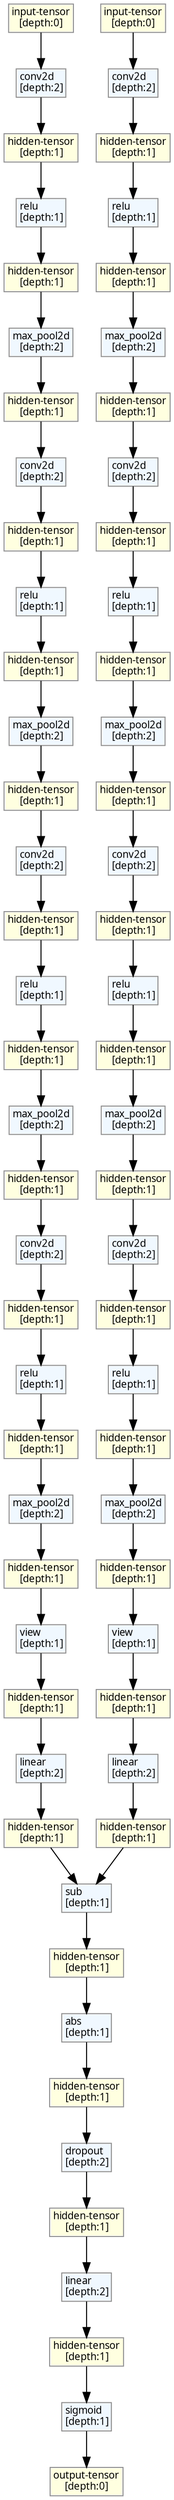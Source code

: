 strict digraph SiameseNets {
	graph [ordering=in rankdir=TB size="40.5,40.5"]
	node [align=left color="#909090" fillcolor="#ffffff90" fontname="Linux libertine" fontsize=10 height=0.2 margin=0 ranksep=0.1 shape=plaintext style=filled]
	edge [fontsize=10]
	0 [label=<
                    <TABLE BORDER="1" CELLBORDER="0"
                    CELLSPACING="0" CELLPADDING="2">
                        <TR>
                            <TD BGCOLOR="lightyellow" ALIGN="LEFT">input-tensor<BR ALIGN="LEFT"/>[depth:0]</TD>
                        </TR>
                        
                    </TABLE>>]
	1 [label=<
                    <TABLE BORDER="1" CELLBORDER="0"
                    CELLSPACING="0" CELLPADDING="2">
                        <TR>
                            <TD BGCOLOR="lightyellow" ALIGN="LEFT">input-tensor<BR ALIGN="LEFT"/>[depth:0]</TD>
                        </TR>
                        
                    </TABLE>>]
	2 [label=<
                    <TABLE BORDER="1" CELLBORDER="0"
                    CELLSPACING="0" CELLPADDING="2">
                        <TR>
                            <TD BGCOLOR="aliceblue" ALIGN="LEFT">conv2d<BR ALIGN="LEFT"/>[depth:2]</TD>
                        </TR>
                        
                    </TABLE>>]
	3 [label=<
                    <TABLE BORDER="1" CELLBORDER="0"
                    CELLSPACING="0" CELLPADDING="2">
                        <TR>
                            <TD BGCOLOR="lightyellow" ALIGN="LEFT">hidden-tensor<BR ALIGN="LEFT"/>[depth:1]</TD>
                        </TR>
                        
                    </TABLE>>]
	4 [label=<
                    <TABLE BORDER="1" CELLBORDER="0"
                    CELLSPACING="0" CELLPADDING="2">
                        <TR>
                            <TD BGCOLOR="aliceblue" ALIGN="LEFT">relu<BR ALIGN="LEFT"/>[depth:1]</TD>
                        </TR>
                        
                    </TABLE>>]
	5 [label=<
                    <TABLE BORDER="1" CELLBORDER="0"
                    CELLSPACING="0" CELLPADDING="2">
                        <TR>
                            <TD BGCOLOR="lightyellow" ALIGN="LEFT">hidden-tensor<BR ALIGN="LEFT"/>[depth:1]</TD>
                        </TR>
                        
                    </TABLE>>]
	6 [label=<
                    <TABLE BORDER="1" CELLBORDER="0"
                    CELLSPACING="0" CELLPADDING="2">
                        <TR>
                            <TD BGCOLOR="aliceblue" ALIGN="LEFT">max_pool2d<BR ALIGN="LEFT"/>[depth:2]</TD>
                        </TR>
                        
                    </TABLE>>]
	7 [label=<
                    <TABLE BORDER="1" CELLBORDER="0"
                    CELLSPACING="0" CELLPADDING="2">
                        <TR>
                            <TD BGCOLOR="lightyellow" ALIGN="LEFT">hidden-tensor<BR ALIGN="LEFT"/>[depth:1]</TD>
                        </TR>
                        
                    </TABLE>>]
	8 [label=<
                    <TABLE BORDER="1" CELLBORDER="0"
                    CELLSPACING="0" CELLPADDING="2">
                        <TR>
                            <TD BGCOLOR="aliceblue" ALIGN="LEFT">conv2d<BR ALIGN="LEFT"/>[depth:2]</TD>
                        </TR>
                        
                    </TABLE>>]
	9 [label=<
                    <TABLE BORDER="1" CELLBORDER="0"
                    CELLSPACING="0" CELLPADDING="2">
                        <TR>
                            <TD BGCOLOR="lightyellow" ALIGN="LEFT">hidden-tensor<BR ALIGN="LEFT"/>[depth:1]</TD>
                        </TR>
                        
                    </TABLE>>]
	10 [label=<
                    <TABLE BORDER="1" CELLBORDER="0"
                    CELLSPACING="0" CELLPADDING="2">
                        <TR>
                            <TD BGCOLOR="aliceblue" ALIGN="LEFT">relu<BR ALIGN="LEFT"/>[depth:1]</TD>
                        </TR>
                        
                    </TABLE>>]
	11 [label=<
                    <TABLE BORDER="1" CELLBORDER="0"
                    CELLSPACING="0" CELLPADDING="2">
                        <TR>
                            <TD BGCOLOR="lightyellow" ALIGN="LEFT">hidden-tensor<BR ALIGN="LEFT"/>[depth:1]</TD>
                        </TR>
                        
                    </TABLE>>]
	12 [label=<
                    <TABLE BORDER="1" CELLBORDER="0"
                    CELLSPACING="0" CELLPADDING="2">
                        <TR>
                            <TD BGCOLOR="aliceblue" ALIGN="LEFT">max_pool2d<BR ALIGN="LEFT"/>[depth:2]</TD>
                        </TR>
                        
                    </TABLE>>]
	13 [label=<
                    <TABLE BORDER="1" CELLBORDER="0"
                    CELLSPACING="0" CELLPADDING="2">
                        <TR>
                            <TD BGCOLOR="lightyellow" ALIGN="LEFT">hidden-tensor<BR ALIGN="LEFT"/>[depth:1]</TD>
                        </TR>
                        
                    </TABLE>>]
	14 [label=<
                    <TABLE BORDER="1" CELLBORDER="0"
                    CELLSPACING="0" CELLPADDING="2">
                        <TR>
                            <TD BGCOLOR="aliceblue" ALIGN="LEFT">conv2d<BR ALIGN="LEFT"/>[depth:2]</TD>
                        </TR>
                        
                    </TABLE>>]
	15 [label=<
                    <TABLE BORDER="1" CELLBORDER="0"
                    CELLSPACING="0" CELLPADDING="2">
                        <TR>
                            <TD BGCOLOR="lightyellow" ALIGN="LEFT">hidden-tensor<BR ALIGN="LEFT"/>[depth:1]</TD>
                        </TR>
                        
                    </TABLE>>]
	16 [label=<
                    <TABLE BORDER="1" CELLBORDER="0"
                    CELLSPACING="0" CELLPADDING="2">
                        <TR>
                            <TD BGCOLOR="aliceblue" ALIGN="LEFT">relu<BR ALIGN="LEFT"/>[depth:1]</TD>
                        </TR>
                        
                    </TABLE>>]
	17 [label=<
                    <TABLE BORDER="1" CELLBORDER="0"
                    CELLSPACING="0" CELLPADDING="2">
                        <TR>
                            <TD BGCOLOR="lightyellow" ALIGN="LEFT">hidden-tensor<BR ALIGN="LEFT"/>[depth:1]</TD>
                        </TR>
                        
                    </TABLE>>]
	18 [label=<
                    <TABLE BORDER="1" CELLBORDER="0"
                    CELLSPACING="0" CELLPADDING="2">
                        <TR>
                            <TD BGCOLOR="aliceblue" ALIGN="LEFT">max_pool2d<BR ALIGN="LEFT"/>[depth:2]</TD>
                        </TR>
                        
                    </TABLE>>]
	19 [label=<
                    <TABLE BORDER="1" CELLBORDER="0"
                    CELLSPACING="0" CELLPADDING="2">
                        <TR>
                            <TD BGCOLOR="lightyellow" ALIGN="LEFT">hidden-tensor<BR ALIGN="LEFT"/>[depth:1]</TD>
                        </TR>
                        
                    </TABLE>>]
	20 [label=<
                    <TABLE BORDER="1" CELLBORDER="0"
                    CELLSPACING="0" CELLPADDING="2">
                        <TR>
                            <TD BGCOLOR="aliceblue" ALIGN="LEFT">conv2d<BR ALIGN="LEFT"/>[depth:2]</TD>
                        </TR>
                        
                    </TABLE>>]
	21 [label=<
                    <TABLE BORDER="1" CELLBORDER="0"
                    CELLSPACING="0" CELLPADDING="2">
                        <TR>
                            <TD BGCOLOR="lightyellow" ALIGN="LEFT">hidden-tensor<BR ALIGN="LEFT"/>[depth:1]</TD>
                        </TR>
                        
                    </TABLE>>]
	22 [label=<
                    <TABLE BORDER="1" CELLBORDER="0"
                    CELLSPACING="0" CELLPADDING="2">
                        <TR>
                            <TD BGCOLOR="aliceblue" ALIGN="LEFT">relu<BR ALIGN="LEFT"/>[depth:1]</TD>
                        </TR>
                        
                    </TABLE>>]
	23 [label=<
                    <TABLE BORDER="1" CELLBORDER="0"
                    CELLSPACING="0" CELLPADDING="2">
                        <TR>
                            <TD BGCOLOR="lightyellow" ALIGN="LEFT">hidden-tensor<BR ALIGN="LEFT"/>[depth:1]</TD>
                        </TR>
                        
                    </TABLE>>]
	24 [label=<
                    <TABLE BORDER="1" CELLBORDER="0"
                    CELLSPACING="0" CELLPADDING="2">
                        <TR>
                            <TD BGCOLOR="aliceblue" ALIGN="LEFT">max_pool2d<BR ALIGN="LEFT"/>[depth:2]</TD>
                        </TR>
                        
                    </TABLE>>]
	25 [label=<
                    <TABLE BORDER="1" CELLBORDER="0"
                    CELLSPACING="0" CELLPADDING="2">
                        <TR>
                            <TD BGCOLOR="lightyellow" ALIGN="LEFT">hidden-tensor<BR ALIGN="LEFT"/>[depth:1]</TD>
                        </TR>
                        
                    </TABLE>>]
	26 [label=<
                    <TABLE BORDER="1" CELLBORDER="0"
                    CELLSPACING="0" CELLPADDING="2">
                        <TR>
                            <TD BGCOLOR="aliceblue" ALIGN="LEFT">conv2d<BR ALIGN="LEFT"/>[depth:2]</TD>
                        </TR>
                        
                    </TABLE>>]
	27 [label=<
                    <TABLE BORDER="1" CELLBORDER="0"
                    CELLSPACING="0" CELLPADDING="2">
                        <TR>
                            <TD BGCOLOR="lightyellow" ALIGN="LEFT">hidden-tensor<BR ALIGN="LEFT"/>[depth:1]</TD>
                        </TR>
                        
                    </TABLE>>]
	28 [label=<
                    <TABLE BORDER="1" CELLBORDER="0"
                    CELLSPACING="0" CELLPADDING="2">
                        <TR>
                            <TD BGCOLOR="aliceblue" ALIGN="LEFT">relu<BR ALIGN="LEFT"/>[depth:1]</TD>
                        </TR>
                        
                    </TABLE>>]
	29 [label=<
                    <TABLE BORDER="1" CELLBORDER="0"
                    CELLSPACING="0" CELLPADDING="2">
                        <TR>
                            <TD BGCOLOR="lightyellow" ALIGN="LEFT">hidden-tensor<BR ALIGN="LEFT"/>[depth:1]</TD>
                        </TR>
                        
                    </TABLE>>]
	30 [label=<
                    <TABLE BORDER="1" CELLBORDER="0"
                    CELLSPACING="0" CELLPADDING="2">
                        <TR>
                            <TD BGCOLOR="aliceblue" ALIGN="LEFT">max_pool2d<BR ALIGN="LEFT"/>[depth:2]</TD>
                        </TR>
                        
                    </TABLE>>]
	31 [label=<
                    <TABLE BORDER="1" CELLBORDER="0"
                    CELLSPACING="0" CELLPADDING="2">
                        <TR>
                            <TD BGCOLOR="lightyellow" ALIGN="LEFT">hidden-tensor<BR ALIGN="LEFT"/>[depth:1]</TD>
                        </TR>
                        
                    </TABLE>>]
	32 [label=<
                    <TABLE BORDER="1" CELLBORDER="0"
                    CELLSPACING="0" CELLPADDING="2">
                        <TR>
                            <TD BGCOLOR="aliceblue" ALIGN="LEFT">conv2d<BR ALIGN="LEFT"/>[depth:2]</TD>
                        </TR>
                        
                    </TABLE>>]
	33 [label=<
                    <TABLE BORDER="1" CELLBORDER="0"
                    CELLSPACING="0" CELLPADDING="2">
                        <TR>
                            <TD BGCOLOR="lightyellow" ALIGN="LEFT">hidden-tensor<BR ALIGN="LEFT"/>[depth:1]</TD>
                        </TR>
                        
                    </TABLE>>]
	34 [label=<
                    <TABLE BORDER="1" CELLBORDER="0"
                    CELLSPACING="0" CELLPADDING="2">
                        <TR>
                            <TD BGCOLOR="aliceblue" ALIGN="LEFT">relu<BR ALIGN="LEFT"/>[depth:1]</TD>
                        </TR>
                        
                    </TABLE>>]
	35 [label=<
                    <TABLE BORDER="1" CELLBORDER="0"
                    CELLSPACING="0" CELLPADDING="2">
                        <TR>
                            <TD BGCOLOR="lightyellow" ALIGN="LEFT">hidden-tensor<BR ALIGN="LEFT"/>[depth:1]</TD>
                        </TR>
                        
                    </TABLE>>]
	36 [label=<
                    <TABLE BORDER="1" CELLBORDER="0"
                    CELLSPACING="0" CELLPADDING="2">
                        <TR>
                            <TD BGCOLOR="aliceblue" ALIGN="LEFT">max_pool2d<BR ALIGN="LEFT"/>[depth:2]</TD>
                        </TR>
                        
                    </TABLE>>]
	37 [label=<
                    <TABLE BORDER="1" CELLBORDER="0"
                    CELLSPACING="0" CELLPADDING="2">
                        <TR>
                            <TD BGCOLOR="lightyellow" ALIGN="LEFT">hidden-tensor<BR ALIGN="LEFT"/>[depth:1]</TD>
                        </TR>
                        
                    </TABLE>>]
	38 [label=<
                    <TABLE BORDER="1" CELLBORDER="0"
                    CELLSPACING="0" CELLPADDING="2">
                        <TR>
                            <TD BGCOLOR="aliceblue" ALIGN="LEFT">conv2d<BR ALIGN="LEFT"/>[depth:2]</TD>
                        </TR>
                        
                    </TABLE>>]
	39 [label=<
                    <TABLE BORDER="1" CELLBORDER="0"
                    CELLSPACING="0" CELLPADDING="2">
                        <TR>
                            <TD BGCOLOR="lightyellow" ALIGN="LEFT">hidden-tensor<BR ALIGN="LEFT"/>[depth:1]</TD>
                        </TR>
                        
                    </TABLE>>]
	40 [label=<
                    <TABLE BORDER="1" CELLBORDER="0"
                    CELLSPACING="0" CELLPADDING="2">
                        <TR>
                            <TD BGCOLOR="aliceblue" ALIGN="LEFT">relu<BR ALIGN="LEFT"/>[depth:1]</TD>
                        </TR>
                        
                    </TABLE>>]
	41 [label=<
                    <TABLE BORDER="1" CELLBORDER="0"
                    CELLSPACING="0" CELLPADDING="2">
                        <TR>
                            <TD BGCOLOR="lightyellow" ALIGN="LEFT">hidden-tensor<BR ALIGN="LEFT"/>[depth:1]</TD>
                        </TR>
                        
                    </TABLE>>]
	42 [label=<
                    <TABLE BORDER="1" CELLBORDER="0"
                    CELLSPACING="0" CELLPADDING="2">
                        <TR>
                            <TD BGCOLOR="aliceblue" ALIGN="LEFT">max_pool2d<BR ALIGN="LEFT"/>[depth:2]</TD>
                        </TR>
                        
                    </TABLE>>]
	43 [label=<
                    <TABLE BORDER="1" CELLBORDER="0"
                    CELLSPACING="0" CELLPADDING="2">
                        <TR>
                            <TD BGCOLOR="lightyellow" ALIGN="LEFT">hidden-tensor<BR ALIGN="LEFT"/>[depth:1]</TD>
                        </TR>
                        
                    </TABLE>>]
	44 [label=<
                    <TABLE BORDER="1" CELLBORDER="0"
                    CELLSPACING="0" CELLPADDING="2">
                        <TR>
                            <TD BGCOLOR="aliceblue" ALIGN="LEFT">conv2d<BR ALIGN="LEFT"/>[depth:2]</TD>
                        </TR>
                        
                    </TABLE>>]
	45 [label=<
                    <TABLE BORDER="1" CELLBORDER="0"
                    CELLSPACING="0" CELLPADDING="2">
                        <TR>
                            <TD BGCOLOR="lightyellow" ALIGN="LEFT">hidden-tensor<BR ALIGN="LEFT"/>[depth:1]</TD>
                        </TR>
                        
                    </TABLE>>]
	46 [label=<
                    <TABLE BORDER="1" CELLBORDER="0"
                    CELLSPACING="0" CELLPADDING="2">
                        <TR>
                            <TD BGCOLOR="aliceblue" ALIGN="LEFT">relu<BR ALIGN="LEFT"/>[depth:1]</TD>
                        </TR>
                        
                    </TABLE>>]
	47 [label=<
                    <TABLE BORDER="1" CELLBORDER="0"
                    CELLSPACING="0" CELLPADDING="2">
                        <TR>
                            <TD BGCOLOR="lightyellow" ALIGN="LEFT">hidden-tensor<BR ALIGN="LEFT"/>[depth:1]</TD>
                        </TR>
                        
                    </TABLE>>]
	48 [label=<
                    <TABLE BORDER="1" CELLBORDER="0"
                    CELLSPACING="0" CELLPADDING="2">
                        <TR>
                            <TD BGCOLOR="aliceblue" ALIGN="LEFT">max_pool2d<BR ALIGN="LEFT"/>[depth:2]</TD>
                        </TR>
                        
                    </TABLE>>]
	49 [label=<
                    <TABLE BORDER="1" CELLBORDER="0"
                    CELLSPACING="0" CELLPADDING="2">
                        <TR>
                            <TD BGCOLOR="lightyellow" ALIGN="LEFT">hidden-tensor<BR ALIGN="LEFT"/>[depth:1]</TD>
                        </TR>
                        
                    </TABLE>>]
	50 [label=<
                    <TABLE BORDER="1" CELLBORDER="0"
                    CELLSPACING="0" CELLPADDING="2">
                        <TR>
                            <TD BGCOLOR="aliceblue" ALIGN="LEFT">view<BR ALIGN="LEFT"/>[depth:1]</TD>
                        </TR>
                        
                    </TABLE>>]
	51 [label=<
                    <TABLE BORDER="1" CELLBORDER="0"
                    CELLSPACING="0" CELLPADDING="2">
                        <TR>
                            <TD BGCOLOR="lightyellow" ALIGN="LEFT">hidden-tensor<BR ALIGN="LEFT"/>[depth:1]</TD>
                        </TR>
                        
                    </TABLE>>]
	52 [label=<
                    <TABLE BORDER="1" CELLBORDER="0"
                    CELLSPACING="0" CELLPADDING="2">
                        <TR>
                            <TD BGCOLOR="aliceblue" ALIGN="LEFT">view<BR ALIGN="LEFT"/>[depth:1]</TD>
                        </TR>
                        
                    </TABLE>>]
	53 [label=<
                    <TABLE BORDER="1" CELLBORDER="0"
                    CELLSPACING="0" CELLPADDING="2">
                        <TR>
                            <TD BGCOLOR="lightyellow" ALIGN="LEFT">hidden-tensor<BR ALIGN="LEFT"/>[depth:1]</TD>
                        </TR>
                        
                    </TABLE>>]
	54 [label=<
                    <TABLE BORDER="1" CELLBORDER="0"
                    CELLSPACING="0" CELLPADDING="2">
                        <TR>
                            <TD BGCOLOR="aliceblue" ALIGN="LEFT">linear<BR ALIGN="LEFT"/>[depth:2]</TD>
                        </TR>
                        
                    </TABLE>>]
	55 [label=<
                    <TABLE BORDER="1" CELLBORDER="0"
                    CELLSPACING="0" CELLPADDING="2">
                        <TR>
                            <TD BGCOLOR="lightyellow" ALIGN="LEFT">hidden-tensor<BR ALIGN="LEFT"/>[depth:1]</TD>
                        </TR>
                        
                    </TABLE>>]
	56 [label=<
                    <TABLE BORDER="1" CELLBORDER="0"
                    CELLSPACING="0" CELLPADDING="2">
                        <TR>
                            <TD BGCOLOR="aliceblue" ALIGN="LEFT">linear<BR ALIGN="LEFT"/>[depth:2]</TD>
                        </TR>
                        
                    </TABLE>>]
	57 [label=<
                    <TABLE BORDER="1" CELLBORDER="0"
                    CELLSPACING="0" CELLPADDING="2">
                        <TR>
                            <TD BGCOLOR="lightyellow" ALIGN="LEFT">hidden-tensor<BR ALIGN="LEFT"/>[depth:1]</TD>
                        </TR>
                        
                    </TABLE>>]
	58 [label=<
                    <TABLE BORDER="1" CELLBORDER="0"
                    CELLSPACING="0" CELLPADDING="2">
                        <TR>
                            <TD BGCOLOR="aliceblue" ALIGN="LEFT">sub<BR ALIGN="LEFT"/>[depth:1]</TD>
                        </TR>
                        
                    </TABLE>>]
	59 [label=<
                    <TABLE BORDER="1" CELLBORDER="0"
                    CELLSPACING="0" CELLPADDING="2">
                        <TR>
                            <TD BGCOLOR="lightyellow" ALIGN="LEFT">hidden-tensor<BR ALIGN="LEFT"/>[depth:1]</TD>
                        </TR>
                        
                    </TABLE>>]
	60 [label=<
                    <TABLE BORDER="1" CELLBORDER="0"
                    CELLSPACING="0" CELLPADDING="2">
                        <TR>
                            <TD BGCOLOR="aliceblue" ALIGN="LEFT">abs<BR ALIGN="LEFT"/>[depth:1]</TD>
                        </TR>
                        
                    </TABLE>>]
	61 [label=<
                    <TABLE BORDER="1" CELLBORDER="0"
                    CELLSPACING="0" CELLPADDING="2">
                        <TR>
                            <TD BGCOLOR="lightyellow" ALIGN="LEFT">hidden-tensor<BR ALIGN="LEFT"/>[depth:1]</TD>
                        </TR>
                        
                    </TABLE>>]
	62 [label=<
                    <TABLE BORDER="1" CELLBORDER="0"
                    CELLSPACING="0" CELLPADDING="2">
                        <TR>
                            <TD BGCOLOR="aliceblue" ALIGN="LEFT">dropout<BR ALIGN="LEFT"/>[depth:2]</TD>
                        </TR>
                        
                    </TABLE>>]
	63 [label=<
                    <TABLE BORDER="1" CELLBORDER="0"
                    CELLSPACING="0" CELLPADDING="2">
                        <TR>
                            <TD BGCOLOR="lightyellow" ALIGN="LEFT">hidden-tensor<BR ALIGN="LEFT"/>[depth:1]</TD>
                        </TR>
                        
                    </TABLE>>]
	64 [label=<
                    <TABLE BORDER="1" CELLBORDER="0"
                    CELLSPACING="0" CELLPADDING="2">
                        <TR>
                            <TD BGCOLOR="aliceblue" ALIGN="LEFT">linear<BR ALIGN="LEFT"/>[depth:2]</TD>
                        </TR>
                        
                    </TABLE>>]
	65 [label=<
                    <TABLE BORDER="1" CELLBORDER="0"
                    CELLSPACING="0" CELLPADDING="2">
                        <TR>
                            <TD BGCOLOR="lightyellow" ALIGN="LEFT">hidden-tensor<BR ALIGN="LEFT"/>[depth:1]</TD>
                        </TR>
                        
                    </TABLE>>]
	66 [label=<
                    <TABLE BORDER="1" CELLBORDER="0"
                    CELLSPACING="0" CELLPADDING="2">
                        <TR>
                            <TD BGCOLOR="aliceblue" ALIGN="LEFT">sigmoid<BR ALIGN="LEFT"/>[depth:1]</TD>
                        </TR>
                        
                    </TABLE>>]
	67 [label=<
                    <TABLE BORDER="1" CELLBORDER="0"
                    CELLSPACING="0" CELLPADDING="2">
                        <TR>
                            <TD BGCOLOR="lightyellow" ALIGN="LEFT">output-tensor<BR ALIGN="LEFT"/>[depth:0]</TD>
                        </TR>
                        
                    </TABLE>>]
	0 -> 2
	3 -> 4
	2 -> 3
	4 -> 5
	5 -> 6
	6 -> 7
	7 -> 8
	9 -> 10
	8 -> 9
	10 -> 11
	11 -> 12
	12 -> 13
	13 -> 14
	15 -> 16
	14 -> 15
	16 -> 17
	17 -> 18
	18 -> 19
	19 -> 20
	21 -> 22
	20 -> 21
	22 -> 23
	23 -> 24
	25 -> 50
	24 -> 25
	1 -> 26
	27 -> 28
	26 -> 27
	28 -> 29
	29 -> 30
	30 -> 31
	31 -> 32
	33 -> 34
	32 -> 33
	34 -> 35
	35 -> 36
	36 -> 37
	37 -> 38
	39 -> 40
	38 -> 39
	40 -> 41
	41 -> 42
	42 -> 43
	43 -> 44
	45 -> 46
	44 -> 45
	46 -> 47
	47 -> 48
	49 -> 52
	48 -> 49
	50 -> 51
	52 -> 53
	51 -> 54
	55 -> 58
	54 -> 55
	53 -> 56
	57 -> 58
	56 -> 57
	59 -> 60
	58 -> 59
	60 -> 61
	61 -> 62
	62 -> 63
	63 -> 64
	65 -> 66
	64 -> 65
	66 -> 67
}
